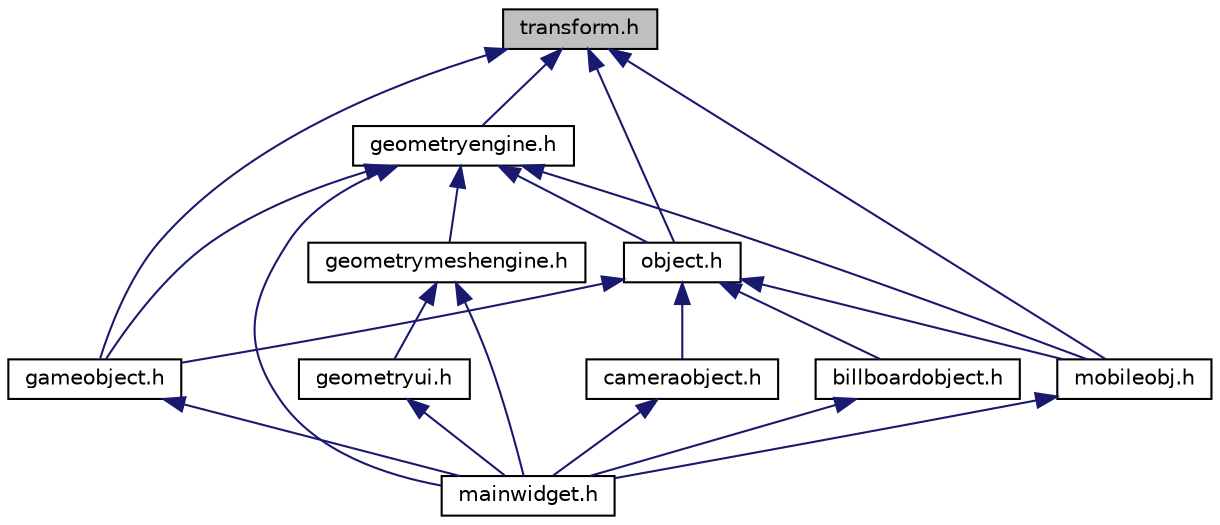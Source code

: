 digraph "transform.h"
{
 // LATEX_PDF_SIZE
  edge [fontname="Helvetica",fontsize="10",labelfontname="Helvetica",labelfontsize="10"];
  node [fontname="Helvetica",fontsize="10",shape=record];
  Node1 [label="transform.h",height=0.2,width=0.4,color="black", fillcolor="grey75", style="filled", fontcolor="black",tooltip="le fichier contient la classe Transform effectue les calculs géométrique afin de générer une matrice ..."];
  Node1 -> Node2 [dir="back",color="midnightblue",fontsize="10",style="solid",fontname="Helvetica"];
  Node2 [label="gameobject.h",height=0.2,width=0.4,color="black", fillcolor="white", style="filled",URL="$gameobject_8h.html",tooltip="le fichier contient la classe GameObject contient les objets qui ne subisse pas la gravité,..."];
  Node2 -> Node3 [dir="back",color="midnightblue",fontsize="10",style="solid",fontname="Helvetica"];
  Node3 [label="mainwidget.h",height=0.2,width=0.4,color="black", fillcolor="white", style="filled",URL="$mainwidget_8h.html",tooltip="la classe MainWidget est la classe principale qui contiens le graphe de scène et initialise la confit..."];
  Node1 -> Node4 [dir="back",color="midnightblue",fontsize="10",style="solid",fontname="Helvetica"];
  Node4 [label="geometryengine.h",height=0.2,width=0.4,color="black", fillcolor="white", style="filled",URL="$geometryengine_8h.html",tooltip="le fichier contient la classe GeometryEngine qui effectue toute les actions en rapport aux maillage"];
  Node4 -> Node2 [dir="back",color="midnightblue",fontsize="10",style="solid",fontname="Helvetica"];
  Node4 -> Node5 [dir="back",color="midnightblue",fontsize="10",style="solid",fontname="Helvetica"];
  Node5 [label="geometrymeshengine.h",height=0.2,width=0.4,color="black", fillcolor="white", style="filled",URL="$geometrymeshengine_8h.html",tooltip="le fichier contient la classe GeometryMeshEngine qui effectue toute les actions en rapport aux mailla..."];
  Node5 -> Node6 [dir="back",color="midnightblue",fontsize="10",style="solid",fontname="Helvetica"];
  Node6 [label="geometryui.h",height=0.2,width=0.4,color="black", fillcolor="white", style="filled",URL="$geometryui_8h.html",tooltip="le fichier contient la classe geometryUI gère les maillage de type BillBoard"];
  Node6 -> Node3 [dir="back",color="midnightblue",fontsize="10",style="solid",fontname="Helvetica"];
  Node5 -> Node3 [dir="back",color="midnightblue",fontsize="10",style="solid",fontname="Helvetica"];
  Node4 -> Node3 [dir="back",color="midnightblue",fontsize="10",style="solid",fontname="Helvetica"];
  Node4 -> Node7 [dir="back",color="midnightblue",fontsize="10",style="solid",fontname="Helvetica"];
  Node7 [label="mobileobj.h",height=0.2,width=0.4,color="black", fillcolor="white", style="filled",URL="$mobileobj_8h.html",tooltip="le fichier contient la classe MobileObject contient les objets subissant la gravité,..."];
  Node7 -> Node3 [dir="back",color="midnightblue",fontsize="10",style="solid",fontname="Helvetica"];
  Node4 -> Node8 [dir="back",color="midnightblue",fontsize="10",style="solid",fontname="Helvetica"];
  Node8 [label="object.h",height=0.2,width=0.4,color="black", fillcolor="white", style="filled",URL="$object_8h.html",tooltip="le fichier contient la classe Object est la classe mère et est abstraite, elle contient les comportem..."];
  Node8 -> Node9 [dir="back",color="midnightblue",fontsize="10",style="solid",fontname="Helvetica"];
  Node9 [label="billboardobject.h",height=0.2,width=0.4,color="black", fillcolor="white", style="filled",URL="$billboardobject_8h.html",tooltip="la classe BillboardObject devait etre a la base capable d'afficher des billboard, mais par manque de ..."];
  Node9 -> Node3 [dir="back",color="midnightblue",fontsize="10",style="solid",fontname="Helvetica"];
  Node8 -> Node10 [dir="back",color="midnightblue",fontsize="10",style="solid",fontname="Helvetica"];
  Node10 [label="cameraobject.h",height=0.2,width=0.4,color="black", fillcolor="white", style="filled",URL="$cameraobject_8h.html",tooltip="le fichier contient la classe CameraObject qui gère l'objet Caméra"];
  Node10 -> Node3 [dir="back",color="midnightblue",fontsize="10",style="solid",fontname="Helvetica"];
  Node8 -> Node2 [dir="back",color="midnightblue",fontsize="10",style="solid",fontname="Helvetica"];
  Node8 -> Node7 [dir="back",color="midnightblue",fontsize="10",style="solid",fontname="Helvetica"];
  Node1 -> Node7 [dir="back",color="midnightblue",fontsize="10",style="solid",fontname="Helvetica"];
  Node1 -> Node8 [dir="back",color="midnightblue",fontsize="10",style="solid",fontname="Helvetica"];
}
